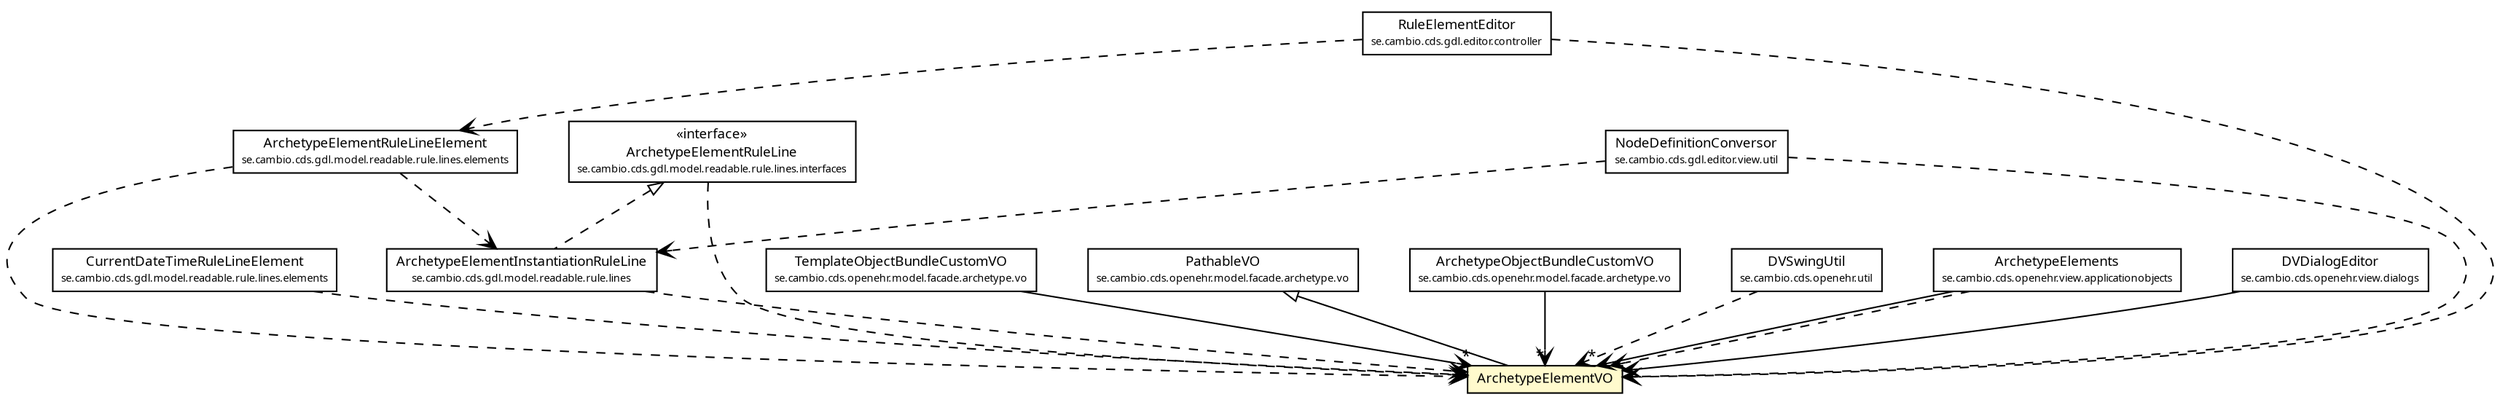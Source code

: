 #!/usr/local/bin/dot
#
# Class diagram 
# Generated by UMLGraph version R5_6 (http://www.umlgraph.org/)
#

digraph G {
	edge [fontname="Trebuchet MS",fontsize=10,labelfontname="Trebuchet MS",labelfontsize=10];
	node [fontname="Trebuchet MS",fontsize=10,shape=plaintext];
	nodesep=0.25;
	ranksep=0.5;
	// se.cambio.cds.gdl.model.readable.rule.lines.ArchetypeElementInstantiationRuleLine
	c79787 [label=<<table title="se.cambio.cds.gdl.model.readable.rule.lines.ArchetypeElementInstantiationRuleLine" border="0" cellborder="1" cellspacing="0" cellpadding="2" port="p" href="../../../../gdl/model/readable/rule/lines/ArchetypeElementInstantiationRuleLine.html">
		<tr><td><table border="0" cellspacing="0" cellpadding="1">
<tr><td align="center" balign="center"><font face="Trebuchet MS"> ArchetypeElementInstantiationRuleLine </font></td></tr>
<tr><td align="center" balign="center"><font face="Trebuchet MS" point-size="7.0"> se.cambio.cds.gdl.model.readable.rule.lines </font></td></tr>
		</table></td></tr>
		</table>>, URL="../../../../gdl/model/readable/rule/lines/ArchetypeElementInstantiationRuleLine.html", fontname="Trebuchet MS", fontcolor="black", fontsize=9.0];
	// se.cambio.cds.gdl.model.readable.rule.lines.elements.CurrentDateTimeRuleLineElement
	c79801 [label=<<table title="se.cambio.cds.gdl.model.readable.rule.lines.elements.CurrentDateTimeRuleLineElement" border="0" cellborder="1" cellspacing="0" cellpadding="2" port="p" href="../../../../gdl/model/readable/rule/lines/elements/CurrentDateTimeRuleLineElement.html">
		<tr><td><table border="0" cellspacing="0" cellpadding="1">
<tr><td align="center" balign="center"><font face="Trebuchet MS"> CurrentDateTimeRuleLineElement </font></td></tr>
<tr><td align="center" balign="center"><font face="Trebuchet MS" point-size="7.0"> se.cambio.cds.gdl.model.readable.rule.lines.elements </font></td></tr>
		</table></td></tr>
		</table>>, URL="../../../../gdl/model/readable/rule/lines/elements/CurrentDateTimeRuleLineElement.html", fontname="Trebuchet MS", fontcolor="black", fontsize=9.0];
	// se.cambio.cds.gdl.model.readable.rule.lines.elements.ArchetypeElementRuleLineElement
	c79805 [label=<<table title="se.cambio.cds.gdl.model.readable.rule.lines.elements.ArchetypeElementRuleLineElement" border="0" cellborder="1" cellspacing="0" cellpadding="2" port="p" href="../../../../gdl/model/readable/rule/lines/elements/ArchetypeElementRuleLineElement.html">
		<tr><td><table border="0" cellspacing="0" cellpadding="1">
<tr><td align="center" balign="center"><font face="Trebuchet MS"> ArchetypeElementRuleLineElement </font></td></tr>
<tr><td align="center" balign="center"><font face="Trebuchet MS" point-size="7.0"> se.cambio.cds.gdl.model.readable.rule.lines.elements </font></td></tr>
		</table></td></tr>
		</table>>, URL="../../../../gdl/model/readable/rule/lines/elements/ArchetypeElementRuleLineElement.html", fontname="Trebuchet MS", fontcolor="black", fontsize=9.0];
	// se.cambio.cds.gdl.model.readable.rule.lines.interfaces.ArchetypeElementRuleLine
	c79814 [label=<<table title="se.cambio.cds.gdl.model.readable.rule.lines.interfaces.ArchetypeElementRuleLine" border="0" cellborder="1" cellspacing="0" cellpadding="2" port="p" href="../../../../gdl/model/readable/rule/lines/interfaces/ArchetypeElementRuleLine.html">
		<tr><td><table border="0" cellspacing="0" cellpadding="1">
<tr><td align="center" balign="center"> &#171;interface&#187; </td></tr>
<tr><td align="center" balign="center"><font face="Trebuchet MS"> ArchetypeElementRuleLine </font></td></tr>
<tr><td align="center" balign="center"><font face="Trebuchet MS" point-size="7.0"> se.cambio.cds.gdl.model.readable.rule.lines.interfaces </font></td></tr>
		</table></td></tr>
		</table>>, URL="../../../../gdl/model/readable/rule/lines/interfaces/ArchetypeElementRuleLine.html", fontname="Trebuchet MS", fontcolor="black", fontsize=9.0];
	// se.cambio.cds.openehr.model.archetypeelement.vo.ArchetypeElementVO
	c79821 [label=<<table title="se.cambio.cds.openehr.model.archetypeelement.vo.ArchetypeElementVO" border="0" cellborder="1" cellspacing="0" cellpadding="2" port="p" bgcolor="lemonChiffon" href="./ArchetypeElementVO.html">
		<tr><td><table border="0" cellspacing="0" cellpadding="1">
<tr><td align="center" balign="center"><font face="Trebuchet MS"> ArchetypeElementVO </font></td></tr>
		</table></td></tr>
		</table>>, URL="./ArchetypeElementVO.html", fontname="Trebuchet MS", fontcolor="black", fontsize=9.0];
	// se.cambio.cds.openehr.model.facade.archetype.vo.TemplateObjectBundleCustomVO
	c79828 [label=<<table title="se.cambio.cds.openehr.model.facade.archetype.vo.TemplateObjectBundleCustomVO" border="0" cellborder="1" cellspacing="0" cellpadding="2" port="p" href="../../facade/archetype/vo/TemplateObjectBundleCustomVO.html">
		<tr><td><table border="0" cellspacing="0" cellpadding="1">
<tr><td align="center" balign="center"><font face="Trebuchet MS"> TemplateObjectBundleCustomVO </font></td></tr>
<tr><td align="center" balign="center"><font face="Trebuchet MS" point-size="7.0"> se.cambio.cds.openehr.model.facade.archetype.vo </font></td></tr>
		</table></td></tr>
		</table>>, URL="../../facade/archetype/vo/TemplateObjectBundleCustomVO.html", fontname="Trebuchet MS", fontcolor="black", fontsize=9.0];
	// se.cambio.cds.openehr.model.facade.archetype.vo.PathableVO
	c79829 [label=<<table title="se.cambio.cds.openehr.model.facade.archetype.vo.PathableVO" border="0" cellborder="1" cellspacing="0" cellpadding="2" port="p" href="../../facade/archetype/vo/PathableVO.html">
		<tr><td><table border="0" cellspacing="0" cellpadding="1">
<tr><td align="center" balign="center"><font face="Trebuchet MS"> PathableVO </font></td></tr>
<tr><td align="center" balign="center"><font face="Trebuchet MS" point-size="7.0"> se.cambio.cds.openehr.model.facade.archetype.vo </font></td></tr>
		</table></td></tr>
		</table>>, URL="../../facade/archetype/vo/PathableVO.html", fontname="Trebuchet MS", fontcolor="black", fontsize=9.0];
	// se.cambio.cds.openehr.model.facade.archetype.vo.ArchetypeObjectBundleCustomVO
	c79830 [label=<<table title="se.cambio.cds.openehr.model.facade.archetype.vo.ArchetypeObjectBundleCustomVO" border="0" cellborder="1" cellspacing="0" cellpadding="2" port="p" href="../../facade/archetype/vo/ArchetypeObjectBundleCustomVO.html">
		<tr><td><table border="0" cellspacing="0" cellpadding="1">
<tr><td align="center" balign="center"><font face="Trebuchet MS"> ArchetypeObjectBundleCustomVO </font></td></tr>
<tr><td align="center" balign="center"><font face="Trebuchet MS" point-size="7.0"> se.cambio.cds.openehr.model.facade.archetype.vo </font></td></tr>
		</table></td></tr>
		</table>>, URL="../../facade/archetype/vo/ArchetypeObjectBundleCustomVO.html", fontname="Trebuchet MS", fontcolor="black", fontsize=9.0];
	// se.cambio.cds.openehr.util.DVSwingUtil
	c79844 [label=<<table title="se.cambio.cds.openehr.util.DVSwingUtil" border="0" cellborder="1" cellspacing="0" cellpadding="2" port="p" href="../../../util/DVSwingUtil.html">
		<tr><td><table border="0" cellspacing="0" cellpadding="1">
<tr><td align="center" balign="center"><font face="Trebuchet MS"> DVSwingUtil </font></td></tr>
<tr><td align="center" balign="center"><font face="Trebuchet MS" point-size="7.0"> se.cambio.cds.openehr.util </font></td></tr>
		</table></td></tr>
		</table>>, URL="../../../util/DVSwingUtil.html", fontname="Trebuchet MS", fontcolor="black", fontsize=9.0];
	// se.cambio.cds.openehr.view.applicationobjects.ArchetypeElements
	c79858 [label=<<table title="se.cambio.cds.openehr.view.applicationobjects.ArchetypeElements" border="0" cellborder="1" cellspacing="0" cellpadding="2" port="p" href="../../../view/applicationobjects/ArchetypeElements.html">
		<tr><td><table border="0" cellspacing="0" cellpadding="1">
<tr><td align="center" balign="center"><font face="Trebuchet MS"> ArchetypeElements </font></td></tr>
<tr><td align="center" balign="center"><font face="Trebuchet MS" point-size="7.0"> se.cambio.cds.openehr.view.applicationobjects </font></td></tr>
		</table></td></tr>
		</table>>, URL="../../../view/applicationobjects/ArchetypeElements.html", fontname="Trebuchet MS", fontcolor="black", fontsize=9.0];
	// se.cambio.cds.openehr.view.dialogs.DVDialogEditor
	c79876 [label=<<table title="se.cambio.cds.openehr.view.dialogs.DVDialogEditor" border="0" cellborder="1" cellspacing="0" cellpadding="2" port="p" href="../../../view/dialogs/DVDialogEditor.html">
		<tr><td><table border="0" cellspacing="0" cellpadding="1">
<tr><td align="center" balign="center"><font face="Trebuchet MS"> DVDialogEditor </font></td></tr>
<tr><td align="center" balign="center"><font face="Trebuchet MS" point-size="7.0"> se.cambio.cds.openehr.view.dialogs </font></td></tr>
		</table></td></tr>
		</table>>, URL="../../../view/dialogs/DVDialogEditor.html", fontname="Trebuchet MS", fontcolor="black", fontsize=9.0];
	// se.cambio.cds.gdl.editor.controller.RuleElementEditor
	c79935 [label=<<table title="se.cambio.cds.gdl.editor.controller.RuleElementEditor" border="0" cellborder="1" cellspacing="0" cellpadding="2" port="p" href="../../../../gdl/editor/controller/RuleElementEditor.html">
		<tr><td><table border="0" cellspacing="0" cellpadding="1">
<tr><td align="center" balign="center"><font face="Trebuchet MS"> RuleElementEditor </font></td></tr>
<tr><td align="center" balign="center"><font face="Trebuchet MS" point-size="7.0"> se.cambio.cds.gdl.editor.controller </font></td></tr>
		</table></td></tr>
		</table>>, URL="../../../../gdl/editor/controller/RuleElementEditor.html", fontname="Trebuchet MS", fontcolor="black", fontsize=9.0];
	// se.cambio.cds.gdl.editor.view.util.NodeDefinitionConversor
	c80050 [label=<<table title="se.cambio.cds.gdl.editor.view.util.NodeDefinitionConversor" border="0" cellborder="1" cellspacing="0" cellpadding="2" port="p" href="../../../../gdl/editor/view/util/NodeDefinitionConversor.html">
		<tr><td><table border="0" cellspacing="0" cellpadding="1">
<tr><td align="center" balign="center"><font face="Trebuchet MS"> NodeDefinitionConversor </font></td></tr>
<tr><td align="center" balign="center"><font face="Trebuchet MS" point-size="7.0"> se.cambio.cds.gdl.editor.view.util </font></td></tr>
		</table></td></tr>
		</table>>, URL="../../../../gdl/editor/view/util/NodeDefinitionConversor.html", fontname="Trebuchet MS", fontcolor="black", fontsize=9.0];
	//se.cambio.cds.gdl.model.readable.rule.lines.ArchetypeElementInstantiationRuleLine implements se.cambio.cds.gdl.model.readable.rule.lines.interfaces.ArchetypeElementRuleLine
	c79814:p -> c79787:p [dir=back,arrowtail=empty,style=dashed];
	//se.cambio.cds.openehr.model.archetypeelement.vo.ArchetypeElementVO extends se.cambio.cds.openehr.model.facade.archetype.vo.PathableVO
	c79829:p -> c79821:p [dir=back,arrowtail=empty];
	// se.cambio.cds.openehr.model.facade.archetype.vo.TemplateObjectBundleCustomVO NAVASSOC se.cambio.cds.openehr.model.archetypeelement.vo.ArchetypeElementVO
	c79828:p -> c79821:p [taillabel="", label="", headlabel="*", fontname="Trebuchet MS", fontcolor="black", fontsize=10.0, color="black", arrowhead=open];
	// se.cambio.cds.openehr.model.facade.archetype.vo.ArchetypeObjectBundleCustomVO NAVASSOC se.cambio.cds.openehr.model.archetypeelement.vo.ArchetypeElementVO
	c79830:p -> c79821:p [taillabel="", label="", headlabel="*", fontname="Trebuchet MS", fontcolor="black", fontsize=10.0, color="black", arrowhead=open];
	// se.cambio.cds.openehr.view.applicationobjects.ArchetypeElements NAVASSOC se.cambio.cds.openehr.model.archetypeelement.vo.ArchetypeElementVO
	c79858:p -> c79821:p [taillabel="", label="", headlabel="*", fontname="Trebuchet MS", fontcolor="black", fontsize=10.0, color="black", arrowhead=open];
	// se.cambio.cds.openehr.view.dialogs.DVDialogEditor NAVASSOC se.cambio.cds.openehr.model.archetypeelement.vo.ArchetypeElementVO
	c79876:p -> c79821:p [taillabel="", label="", headlabel="", fontname="Trebuchet MS", fontcolor="black", fontsize=10.0, color="black", arrowhead=open];
	// se.cambio.cds.gdl.model.readable.rule.lines.ArchetypeElementInstantiationRuleLine DEPEND se.cambio.cds.openehr.model.archetypeelement.vo.ArchetypeElementVO
	c79787:p -> c79821:p [taillabel="", label="", headlabel="", fontname="Trebuchet MS", fontcolor="black", fontsize=10.0, color="black", arrowhead=open, style=dashed];
	// se.cambio.cds.gdl.model.readable.rule.lines.elements.CurrentDateTimeRuleLineElement DEPEND se.cambio.cds.openehr.model.archetypeelement.vo.ArchetypeElementVO
	c79801:p -> c79821:p [taillabel="", label="", headlabel="", fontname="Trebuchet MS", fontcolor="black", fontsize=10.0, color="black", arrowhead=open, style=dashed];
	// se.cambio.cds.gdl.model.readable.rule.lines.elements.ArchetypeElementRuleLineElement DEPEND se.cambio.cds.gdl.model.readable.rule.lines.ArchetypeElementInstantiationRuleLine
	c79805:p -> c79787:p [taillabel="", label="", headlabel="", fontname="Trebuchet MS", fontcolor="black", fontsize=10.0, color="black", arrowhead=open, style=dashed];
	// se.cambio.cds.gdl.model.readable.rule.lines.elements.ArchetypeElementRuleLineElement DEPEND se.cambio.cds.openehr.model.archetypeelement.vo.ArchetypeElementVO
	c79805:p -> c79821:p [taillabel="", label="", headlabel="", fontname="Trebuchet MS", fontcolor="black", fontsize=10.0, color="black", arrowhead=open, style=dashed];
	// se.cambio.cds.gdl.model.readable.rule.lines.interfaces.ArchetypeElementRuleLine DEPEND se.cambio.cds.openehr.model.archetypeelement.vo.ArchetypeElementVO
	c79814:p -> c79821:p [taillabel="", label="", headlabel="", fontname="Trebuchet MS", fontcolor="black", fontsize=10.0, color="black", arrowhead=open, style=dashed];
	// se.cambio.cds.openehr.util.DVSwingUtil DEPEND se.cambio.cds.openehr.model.archetypeelement.vo.ArchetypeElementVO
	c79844:p -> c79821:p [taillabel="", label="", headlabel="", fontname="Trebuchet MS", fontcolor="black", fontsize=10.0, color="black", arrowhead=open, style=dashed];
	// se.cambio.cds.openehr.view.applicationobjects.ArchetypeElements DEPEND se.cambio.cds.openehr.model.archetypeelement.vo.ArchetypeElementVO
	c79858:p -> c79821:p [taillabel="", label="", headlabel="", fontname="Trebuchet MS", fontcolor="black", fontsize=10.0, color="black", arrowhead=open, style=dashed];
	// se.cambio.cds.gdl.editor.controller.RuleElementEditor DEPEND se.cambio.cds.gdl.model.readable.rule.lines.elements.ArchetypeElementRuleLineElement
	c79935:p -> c79805:p [taillabel="", label="", headlabel="", fontname="Trebuchet MS", fontcolor="black", fontsize=10.0, color="black", arrowhead=open, style=dashed];
	// se.cambio.cds.gdl.editor.controller.RuleElementEditor DEPEND se.cambio.cds.openehr.model.archetypeelement.vo.ArchetypeElementVO
	c79935:p -> c79821:p [taillabel="", label="", headlabel="", fontname="Trebuchet MS", fontcolor="black", fontsize=10.0, color="black", arrowhead=open, style=dashed];
	// se.cambio.cds.gdl.editor.view.util.NodeDefinitionConversor DEPEND se.cambio.cds.gdl.model.readable.rule.lines.ArchetypeElementInstantiationRuleLine
	c80050:p -> c79787:p [taillabel="", label="", headlabel="", fontname="Trebuchet MS", fontcolor="black", fontsize=10.0, color="black", arrowhead=open, style=dashed];
	// se.cambio.cds.gdl.editor.view.util.NodeDefinitionConversor DEPEND se.cambio.cds.openehr.model.archetypeelement.vo.ArchetypeElementVO
	c80050:p -> c79821:p [taillabel="", label="", headlabel="", fontname="Trebuchet MS", fontcolor="black", fontsize=10.0, color="black", arrowhead=open, style=dashed];
}

